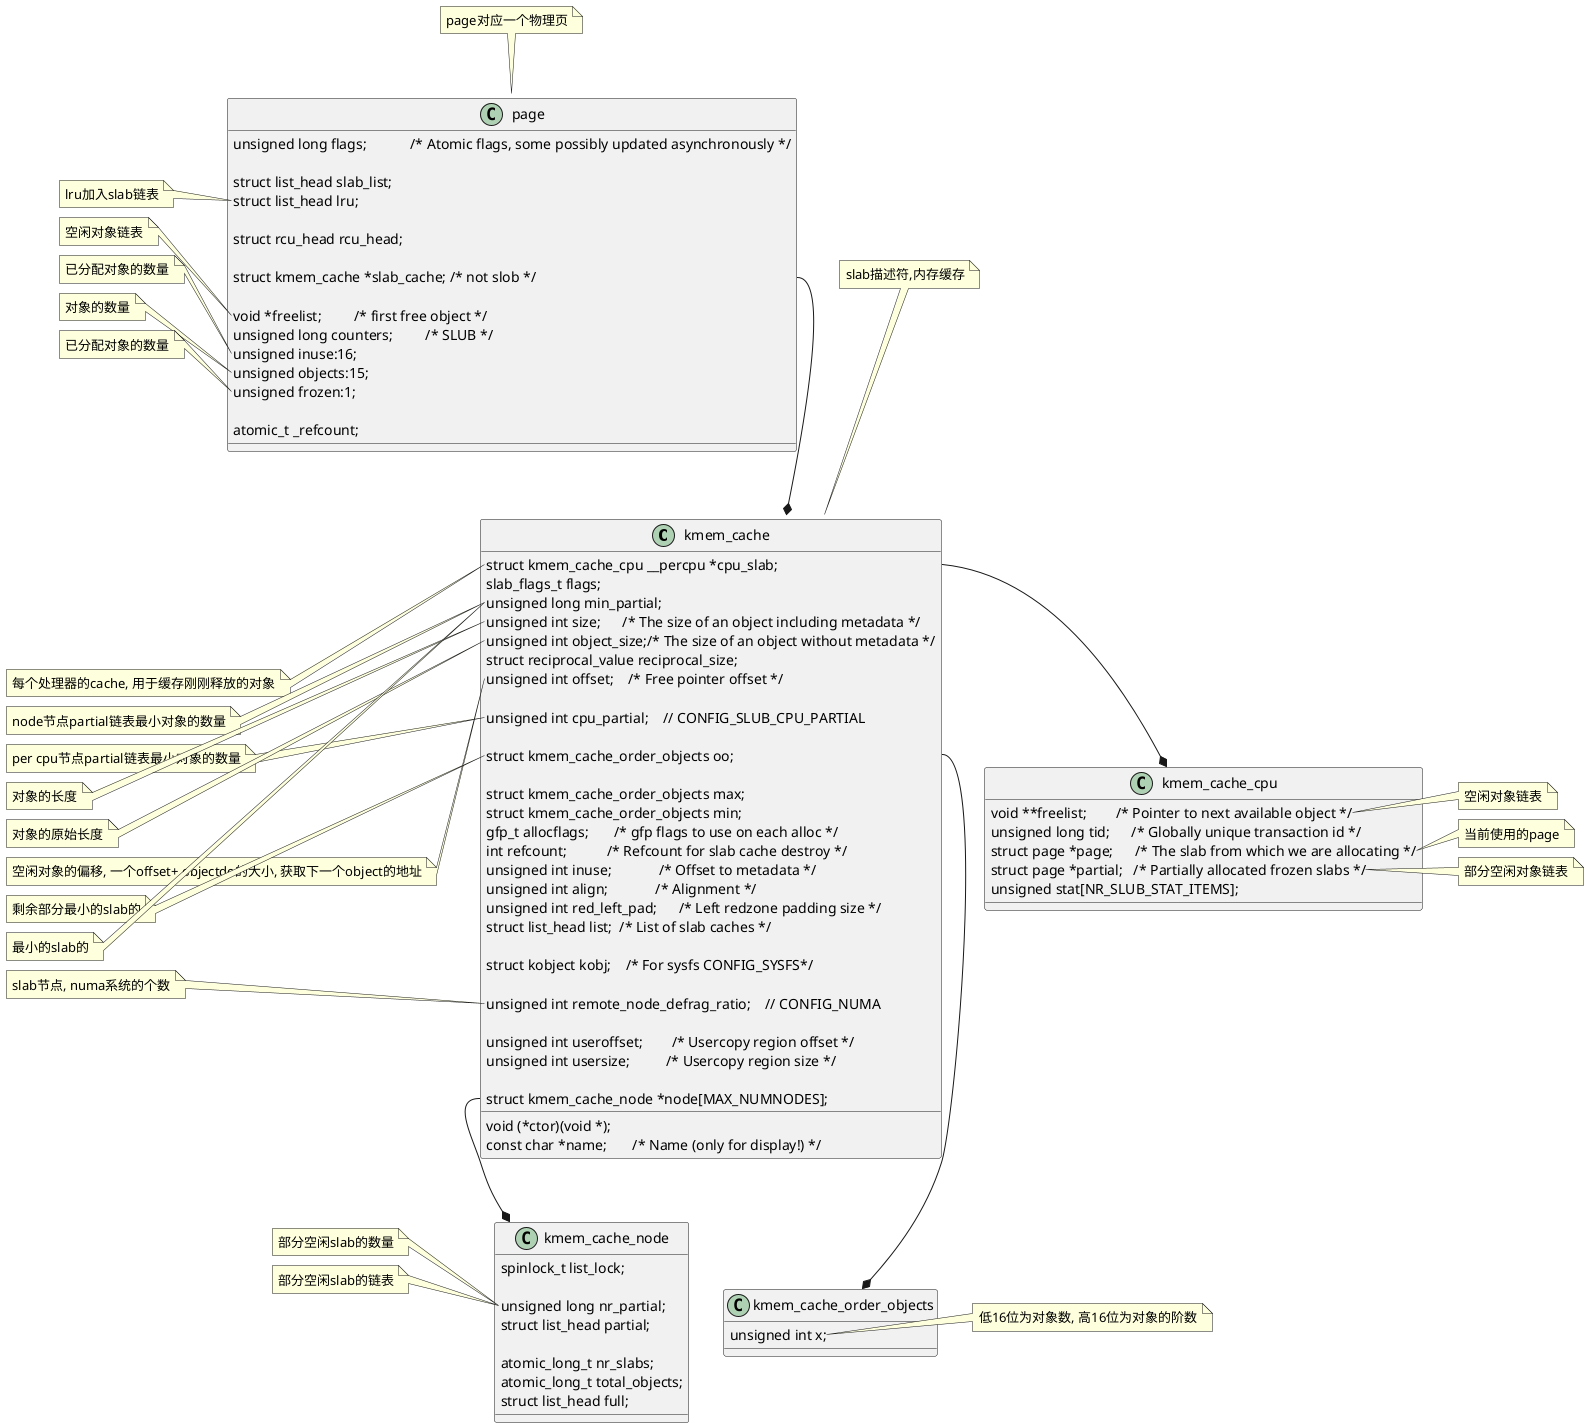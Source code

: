 @startuml
' left to right direction

class kmem_cache {
        struct kmem_cache_cpu __percpu *cpu_slab;
        slab_flags_t flags;
        unsigned long min_partial;
        unsigned int size;      /* The size of an object including metadata */
        unsigned int object_size;/* The size of an object without metadata */
        struct reciprocal_value reciprocal_size;
        unsigned int offset;    /* Free pointer offset */

        unsigned int cpu_partial;    // CONFIG_SLUB_CPU_PARTIAL

        struct kmem_cache_order_objects oo;

        struct kmem_cache_order_objects max;
        struct kmem_cache_order_objects min;
        gfp_t allocflags;       /* gfp flags to use on each alloc */
        int refcount;           /* Refcount for slab cache destroy */
        void (*ctor)(void *);
        unsigned int inuse;             /* Offset to metadata */
        unsigned int align;             /* Alignment */
        unsigned int red_left_pad;      /* Left redzone padding size */
        const char *name;       /* Name (only for display!) */
        struct list_head list;  /* List of slab caches */

        struct kobject kobj;    /* For sysfs CONFIG_SYSFS*/

        unsigned int remote_node_defrag_ratio;    // CONFIG_NUMA

        unsigned int useroffset;        /* Usercopy region offset */
        unsigned int usersize;          /* Usercopy region size */

        struct kmem_cache_node *node[MAX_NUMNODES];

}

note top: slab描述符,内存缓存

note left of kmem_cache::cpu_slab
    每个处理器的cache, 用于缓存刚刚释放的对象
end note

note left of kmem_cache::min_partial
    node节点partial链表最小对象的数量
end note

note left of kmem_cache::cpu_partial
    per cpu节点partial链表最小对象的数量
end note

note left of kmem_cache::size
    对象的长度
end note

note left of kmem_cache::object_size
    对象的原始长度
end note

note left of kmem_cache::offset
    空闲对象的偏移, 一个offset+ objectde的大小, 获取下一个object的地址
end note

note left of kmem_cache::oo
    剩余部分最小的slab的
end note

note left of kmem_cache::min
    最小的slab的
end note

note left of kmem_cache::node
    slab节点, numa系统的个数
end note

class kmem_cache_order_objects {
        unsigned int x;
}

note right of kmem_cache_order_objects::x
    低16位为对象数, 高16位为对象的阶数
end note


class kmem_cache_cpu {
        void **freelist;        /* Pointer to next available object */
        unsigned long tid;      /* Globally unique transaction id */
        struct page *page;      /* The slab from which we are allocating */
        struct page *partial;   /* Partially allocated frozen slabs */
        unsigned stat[NR_SLUB_STAT_ITEMS];
}

note right of kmem_cache_cpu::freelist
    空闲对象链表
end note

note right of kmem_cache_cpu::page
    当前使用的page
end note

note right of kmem_cache_cpu::partial
    部分空闲对象链表
end note


class kmem_cache_node {
        spinlock_t list_lock;

        unsigned long nr_partial;
        struct list_head partial;

        atomic_long_t nr_slabs;
        atomic_long_t total_objects;
        struct list_head full;

}

note left of kmem_cache_node::nr_partial
    部分空闲slab的数量
end note

note left of kmem_cache_node::partial
    部分空闲slab的链表
end note

note left of kmem_cache_node::slabs_free
    每个slab的object对象未分配
end note

note left of kmem_cache_node::total_slabs
    slab数量
end note

note left of kmem_cache_node::free_objects
    空闲对象的数量
end note


class page {
    unsigned long flags;            /* Atomic flags, some possibly updated asynchronously */

    struct list_head slab_list;
    struct list_head lru;

    struct rcu_head rcu_head;

    struct kmem_cache *slab_cache; /* not slob */

    void *freelist;         /* first free object */
    unsigned long counters;         /* SLUB */
    unsigned inuse:16;
    unsigned objects:15;
    unsigned frozen:1;

    atomic_t _refcount; 
}

note top: page对应一个物理页

note left of page::lru
    lru加入slab链表
end note

note left of page::freelist
    空闲对象链表
end note

note left of page::inuse
    已分配对象的数量
end note

note left of page::objects
    对象的数量
end note

note left of page::frozen
    已分配对象的数量
end note



' page::lru --> kmem_cache_node::slabs_partial

kmem_cache::cpu_slab -right-* kmem_cache_cpu
kmem_cache::node --* kmem_cache_node
kmem_cache::oo --* kmem_cache_order_objects

page::slab_cache --* kmem_cache

















